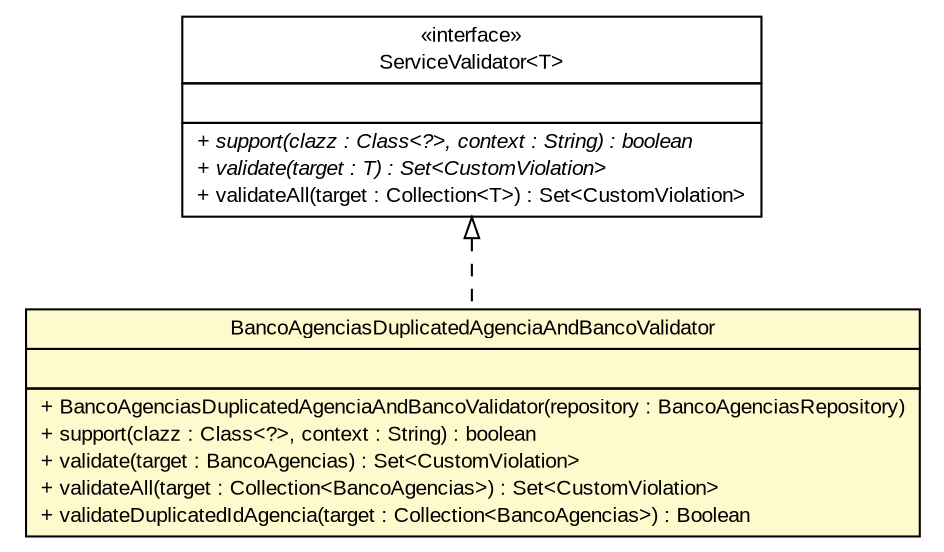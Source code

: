 #!/usr/local/bin/dot
#
# Class diagram 
# Generated by UMLGraph version R5_6 (http://www.umlgraph.org/)
#

digraph G {
	edge [fontname="arial",fontsize=10,labelfontname="arial",labelfontsize=10];
	node [fontname="arial",fontsize=10,shape=plaintext];
	nodesep=0.25;
	ranksep=0.5;
	// br.gov.to.sefaz.business.service.validation.ServiceValidator<T>
	c280150 [label=<<table title="br.gov.to.sefaz.business.service.validation.ServiceValidator" border="0" cellborder="1" cellspacing="0" cellpadding="2" port="p" href="../../../../../business/service/validation/ServiceValidator.html">
		<tr><td><table border="0" cellspacing="0" cellpadding="1">
<tr><td align="center" balign="center"> &#171;interface&#187; </td></tr>
<tr><td align="center" balign="center"> ServiceValidator&lt;T&gt; </td></tr>
		</table></td></tr>
		<tr><td><table border="0" cellspacing="0" cellpadding="1">
<tr><td align="left" balign="left">  </td></tr>
		</table></td></tr>
		<tr><td><table border="0" cellspacing="0" cellpadding="1">
<tr><td align="left" balign="left"><font face="arial italic" point-size="10.0"> + support(clazz : Class&lt;?&gt;, context : String) : boolean </font></td></tr>
<tr><td align="left" balign="left"><font face="arial italic" point-size="10.0"> + validate(target : T) : Set&lt;CustomViolation&gt; </font></td></tr>
<tr><td align="left" balign="left"> + validateAll(target : Collection&lt;T&gt;) : Set&lt;CustomViolation&gt; </td></tr>
		</table></td></tr>
		</table>>, URL="../../../../../business/service/validation/ServiceValidator.html", fontname="arial", fontcolor="black", fontsize=10.0];
	// br.gov.to.sefaz.arr.parametros.business.service.validator.BancoAgenciasDuplicatedAgenciaAndBancoValidator
	c280603 [label=<<table title="br.gov.to.sefaz.arr.parametros.business.service.validator.BancoAgenciasDuplicatedAgenciaAndBancoValidator" border="0" cellborder="1" cellspacing="0" cellpadding="2" port="p" bgcolor="lemonChiffon" href="./BancoAgenciasDuplicatedAgenciaAndBancoValidator.html">
		<tr><td><table border="0" cellspacing="0" cellpadding="1">
<tr><td align="center" balign="center"> BancoAgenciasDuplicatedAgenciaAndBancoValidator </td></tr>
		</table></td></tr>
		<tr><td><table border="0" cellspacing="0" cellpadding="1">
<tr><td align="left" balign="left">  </td></tr>
		</table></td></tr>
		<tr><td><table border="0" cellspacing="0" cellpadding="1">
<tr><td align="left" balign="left"> + BancoAgenciasDuplicatedAgenciaAndBancoValidator(repository : BancoAgenciasRepository) </td></tr>
<tr><td align="left" balign="left"> + support(clazz : Class&lt;?&gt;, context : String) : boolean </td></tr>
<tr><td align="left" balign="left"> + validate(target : BancoAgencias) : Set&lt;CustomViolation&gt; </td></tr>
<tr><td align="left" balign="left"> + validateAll(target : Collection&lt;BancoAgencias&gt;) : Set&lt;CustomViolation&gt; </td></tr>
<tr><td align="left" balign="left"> + validateDuplicatedIdAgencia(target : Collection&lt;BancoAgencias&gt;) : Boolean </td></tr>
		</table></td></tr>
		</table>>, URL="./BancoAgenciasDuplicatedAgenciaAndBancoValidator.html", fontname="arial", fontcolor="black", fontsize=10.0];
	//br.gov.to.sefaz.arr.parametros.business.service.validator.BancoAgenciasDuplicatedAgenciaAndBancoValidator implements br.gov.to.sefaz.business.service.validation.ServiceValidator<T>
	c280150:p -> c280603:p [dir=back,arrowtail=empty,style=dashed];
}

